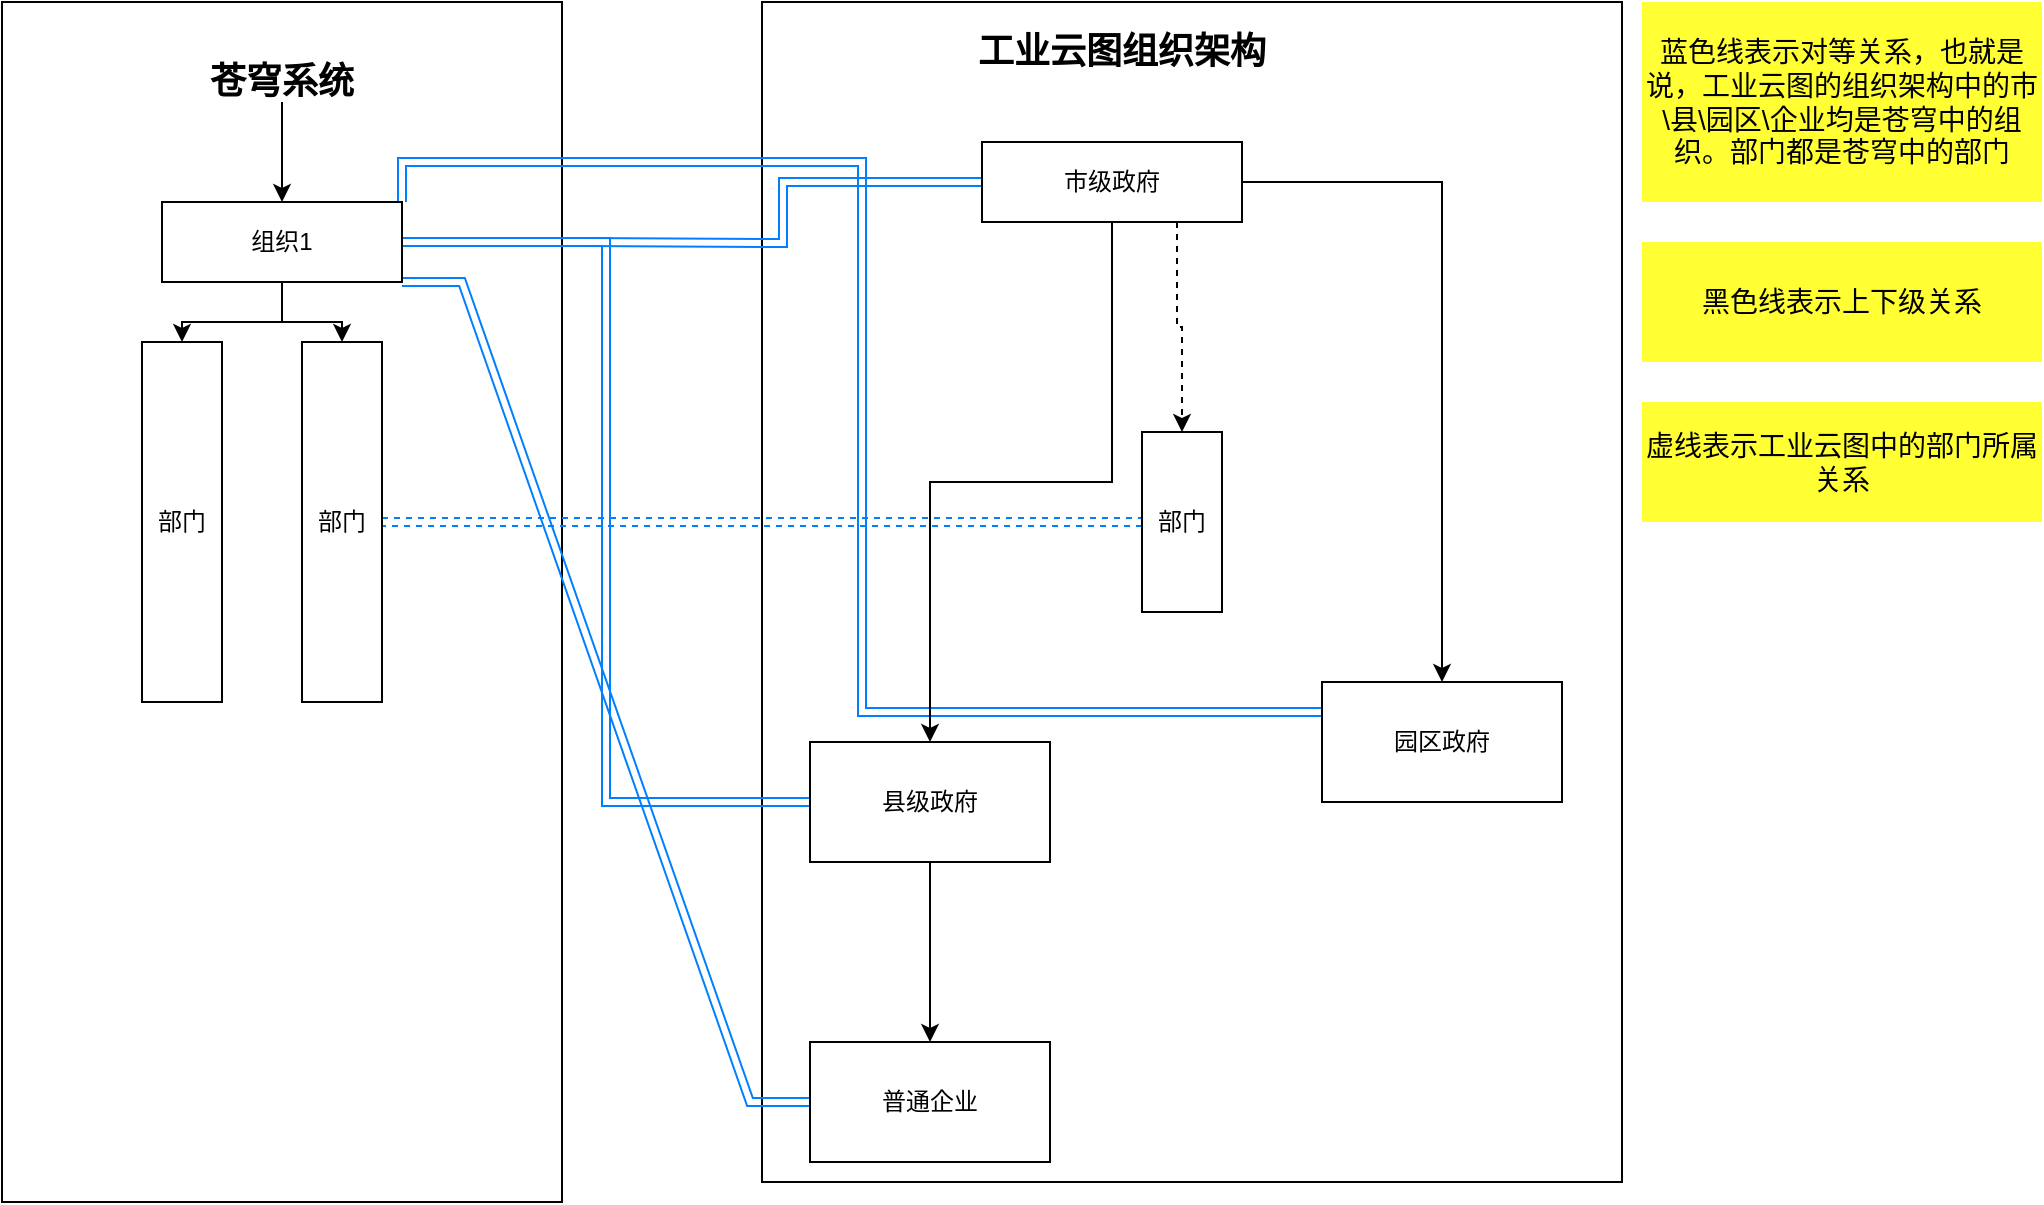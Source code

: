 <mxfile version="14.6.12" type="github">
  <diagram id="SzhYpprUnLFpqMhuG39h" name="Page-1">
    <mxGraphModel dx="2249" dy="762" grid="1" gridSize="10" guides="1" tooltips="1" connect="1" arrows="1" fold="1" page="1" pageScale="1" pageWidth="827" pageHeight="1169" math="0" shadow="0">
      <root>
        <mxCell id="0" />
        <mxCell id="1" parent="0" />
        <mxCell id="AvuxBjVWZXAVx2Q5hfT--40" value="" style="rounded=0;whiteSpace=wrap;html=1;fillColor=#FFFFFF;" vertex="1" parent="1">
          <mxGeometry x="270" width="430" height="590" as="geometry" />
        </mxCell>
        <mxCell id="AvuxBjVWZXAVx2Q5hfT--39" value="" style="rounded=0;whiteSpace=wrap;html=1;fillColor=#FFFFFF;" vertex="1" parent="1">
          <mxGeometry x="-110" width="280" height="600" as="geometry" />
        </mxCell>
        <mxCell id="AvuxBjVWZXAVx2Q5hfT--20" style="edgeStyle=orthogonalEdgeStyle;rounded=0;orthogonalLoop=1;jettySize=auto;html=1;entryX=0;entryY=0.5;entryDx=0;entryDy=0;shape=link;strokeColor=#007FFF;" edge="1" parent="1" target="AvuxBjVWZXAVx2Q5hfT--15">
          <mxGeometry relative="1" as="geometry">
            <mxPoint x="180" y="120" as="sourcePoint" />
          </mxGeometry>
        </mxCell>
        <mxCell id="AvuxBjVWZXAVx2Q5hfT--21" style="edgeStyle=orthogonalEdgeStyle;shape=link;rounded=0;orthogonalLoop=1;jettySize=auto;html=1;entryX=0;entryY=0.5;entryDx=0;entryDy=0;strokeColor=#007FFF;exitX=1;exitY=0.5;exitDx=0;exitDy=0;" edge="1" parent="1" source="AvuxBjVWZXAVx2Q5hfT--3" target="AvuxBjVWZXAVx2Q5hfT--16">
          <mxGeometry relative="1" as="geometry">
            <mxPoint x="180" y="120" as="sourcePoint" />
          </mxGeometry>
        </mxCell>
        <mxCell id="AvuxBjVWZXAVx2Q5hfT--26" style="edgeStyle=entityRelationEdgeStyle;shape=link;rounded=0;orthogonalLoop=1;jettySize=auto;html=1;exitX=1;exitY=1;exitDx=0;exitDy=0;entryX=0;entryY=0.5;entryDx=0;entryDy=0;strokeColor=#007FFF;" edge="1" parent="1" source="AvuxBjVWZXAVx2Q5hfT--3" target="AvuxBjVWZXAVx2Q5hfT--17">
          <mxGeometry relative="1" as="geometry" />
        </mxCell>
        <mxCell id="AvuxBjVWZXAVx2Q5hfT--6" style="edgeStyle=orthogonalEdgeStyle;rounded=0;orthogonalLoop=1;jettySize=auto;html=1;" edge="1" parent="1" source="AvuxBjVWZXAVx2Q5hfT--2" target="AvuxBjVWZXAVx2Q5hfT--3">
          <mxGeometry relative="1" as="geometry" />
        </mxCell>
        <mxCell id="AvuxBjVWZXAVx2Q5hfT--2" value="&lt;font style=&quot;font-size: 18px&quot;&gt;&lt;b&gt;苍穹系统&lt;/b&gt;&lt;/font&gt;" style="text;html=1;strokeColor=none;fillColor=none;align=center;verticalAlign=middle;whiteSpace=wrap;rounded=0;" vertex="1" parent="1">
          <mxGeometry x="-30" y="30" width="120" height="20" as="geometry" />
        </mxCell>
        <mxCell id="AvuxBjVWZXAVx2Q5hfT--12" style="edgeStyle=orthogonalEdgeStyle;rounded=0;orthogonalLoop=1;jettySize=auto;html=1;entryX=0.5;entryY=0;entryDx=0;entryDy=0;" edge="1" parent="1" source="AvuxBjVWZXAVx2Q5hfT--3" target="AvuxBjVWZXAVx2Q5hfT--8">
          <mxGeometry relative="1" as="geometry" />
        </mxCell>
        <mxCell id="AvuxBjVWZXAVx2Q5hfT--13" style="edgeStyle=orthogonalEdgeStyle;rounded=0;orthogonalLoop=1;jettySize=auto;html=1;entryX=0.5;entryY=0;entryDx=0;entryDy=0;" edge="1" parent="1" source="AvuxBjVWZXAVx2Q5hfT--3" target="AvuxBjVWZXAVx2Q5hfT--9">
          <mxGeometry relative="1" as="geometry" />
        </mxCell>
        <mxCell id="AvuxBjVWZXAVx2Q5hfT--43" style="edgeStyle=orthogonalEdgeStyle;shape=link;rounded=0;orthogonalLoop=1;jettySize=auto;html=1;exitX=1;exitY=0;exitDx=0;exitDy=0;entryX=0;entryY=0.25;entryDx=0;entryDy=0;strokeColor=#007FFF;" edge="1" parent="1" source="AvuxBjVWZXAVx2Q5hfT--3" target="AvuxBjVWZXAVx2Q5hfT--18">
          <mxGeometry relative="1" as="geometry" />
        </mxCell>
        <mxCell id="AvuxBjVWZXAVx2Q5hfT--3" value="组织1" style="rounded=0;whiteSpace=wrap;html=1;" vertex="1" parent="1">
          <mxGeometry x="-30" y="100" width="120" height="40" as="geometry" />
        </mxCell>
        <mxCell id="AvuxBjVWZXAVx2Q5hfT--8" value="部门" style="rounded=0;whiteSpace=wrap;html=1;" vertex="1" parent="1">
          <mxGeometry x="-40" y="170" width="40" height="180" as="geometry" />
        </mxCell>
        <mxCell id="AvuxBjVWZXAVx2Q5hfT--37" style="edgeStyle=orthogonalEdgeStyle;shape=link;rounded=0;orthogonalLoop=1;jettySize=auto;html=1;entryX=0;entryY=0.5;entryDx=0;entryDy=0;dashed=1;strokeColor=#007FFF;" edge="1" parent="1" source="AvuxBjVWZXAVx2Q5hfT--9" target="AvuxBjVWZXAVx2Q5hfT--33">
          <mxGeometry relative="1" as="geometry" />
        </mxCell>
        <mxCell id="AvuxBjVWZXAVx2Q5hfT--9" value="部门" style="rounded=0;whiteSpace=wrap;html=1;" vertex="1" parent="1">
          <mxGeometry x="40" y="170" width="40" height="180" as="geometry" />
        </mxCell>
        <mxCell id="AvuxBjVWZXAVx2Q5hfT--14" value="&lt;font style=&quot;font-size: 18px&quot;&gt;&lt;b&gt;工业云图组织架构&lt;/b&gt;&lt;/font&gt;" style="text;html=1;strokeColor=none;fillColor=none;align=center;verticalAlign=middle;whiteSpace=wrap;rounded=0;" vertex="1" parent="1">
          <mxGeometry x="360" y="10" width="180" height="30" as="geometry" />
        </mxCell>
        <mxCell id="AvuxBjVWZXAVx2Q5hfT--30" style="edgeStyle=orthogonalEdgeStyle;rounded=0;orthogonalLoop=1;jettySize=auto;html=1;exitX=0.5;exitY=1;exitDx=0;exitDy=0;entryX=0.5;entryY=0;entryDx=0;entryDy=0;strokeColor=#000000;" edge="1" parent="1" source="AvuxBjVWZXAVx2Q5hfT--15" target="AvuxBjVWZXAVx2Q5hfT--16">
          <mxGeometry relative="1" as="geometry" />
        </mxCell>
        <mxCell id="AvuxBjVWZXAVx2Q5hfT--31" style="edgeStyle=orthogonalEdgeStyle;rounded=0;orthogonalLoop=1;jettySize=auto;html=1;strokeColor=#000000;" edge="1" parent="1" source="AvuxBjVWZXAVx2Q5hfT--15" target="AvuxBjVWZXAVx2Q5hfT--18">
          <mxGeometry relative="1" as="geometry" />
        </mxCell>
        <mxCell id="AvuxBjVWZXAVx2Q5hfT--34" style="edgeStyle=orthogonalEdgeStyle;rounded=0;orthogonalLoop=1;jettySize=auto;html=1;exitX=0.75;exitY=1;exitDx=0;exitDy=0;entryX=0.5;entryY=0;entryDx=0;entryDy=0;strokeColor=#000000;dashed=1;" edge="1" parent="1" source="AvuxBjVWZXAVx2Q5hfT--15" target="AvuxBjVWZXAVx2Q5hfT--33">
          <mxGeometry relative="1" as="geometry" />
        </mxCell>
        <mxCell id="AvuxBjVWZXAVx2Q5hfT--15" value="市级政府" style="rounded=0;whiteSpace=wrap;html=1;" vertex="1" parent="1">
          <mxGeometry x="380" y="70" width="130" height="40" as="geometry" />
        </mxCell>
        <mxCell id="AvuxBjVWZXAVx2Q5hfT--32" style="edgeStyle=orthogonalEdgeStyle;rounded=0;orthogonalLoop=1;jettySize=auto;html=1;entryX=0.5;entryY=0;entryDx=0;entryDy=0;strokeColor=#000000;" edge="1" parent="1" source="AvuxBjVWZXAVx2Q5hfT--16" target="AvuxBjVWZXAVx2Q5hfT--17">
          <mxGeometry relative="1" as="geometry" />
        </mxCell>
        <mxCell id="AvuxBjVWZXAVx2Q5hfT--16" value="县级政府" style="rounded=0;whiteSpace=wrap;html=1;" vertex="1" parent="1">
          <mxGeometry x="294" y="370" width="120" height="60" as="geometry" />
        </mxCell>
        <mxCell id="AvuxBjVWZXAVx2Q5hfT--17" value="普通企业" style="rounded=0;whiteSpace=wrap;html=1;" vertex="1" parent="1">
          <mxGeometry x="294" y="520" width="120" height="60" as="geometry" />
        </mxCell>
        <mxCell id="AvuxBjVWZXAVx2Q5hfT--18" value="园区政府" style="rounded=0;whiteSpace=wrap;html=1;" vertex="1" parent="1">
          <mxGeometry x="550" y="340" width="120" height="60" as="geometry" />
        </mxCell>
        <mxCell id="AvuxBjVWZXAVx2Q5hfT--33" value="部门" style="rounded=0;whiteSpace=wrap;html=1;" vertex="1" parent="1">
          <mxGeometry x="460" y="215" width="40" height="90" as="geometry" />
        </mxCell>
        <mxCell id="AvuxBjVWZXAVx2Q5hfT--38" value="&lt;font style=&quot;font-size: 14px&quot;&gt;蓝色线表示对等关系，也就是说，工业云图的组织架构中的市\县\园区\企业均是苍穹中的组织。部门都是苍穹中的部门&lt;/font&gt;" style="text;html=1;strokeColor=none;fillColor=#FFFF33;align=center;verticalAlign=middle;whiteSpace=wrap;rounded=0;" vertex="1" parent="1">
          <mxGeometry x="710" width="200" height="100" as="geometry" />
        </mxCell>
        <mxCell id="AvuxBjVWZXAVx2Q5hfT--41" value="&lt;font style=&quot;font-size: 14px&quot;&gt;黑色线表示上下级关系&lt;/font&gt;" style="text;html=1;strokeColor=none;fillColor=#FFFF33;align=center;verticalAlign=middle;whiteSpace=wrap;rounded=0;" vertex="1" parent="1">
          <mxGeometry x="710" y="120" width="200" height="60" as="geometry" />
        </mxCell>
        <mxCell id="AvuxBjVWZXAVx2Q5hfT--42" value="&lt;font style=&quot;font-size: 14px&quot;&gt;虚线表示工业云图中的部门所属关系&lt;/font&gt;" style="text;html=1;strokeColor=none;fillColor=#FFFF33;align=center;verticalAlign=middle;whiteSpace=wrap;rounded=0;" vertex="1" parent="1">
          <mxGeometry x="710" y="200" width="200" height="60" as="geometry" />
        </mxCell>
      </root>
    </mxGraphModel>
  </diagram>
</mxfile>
